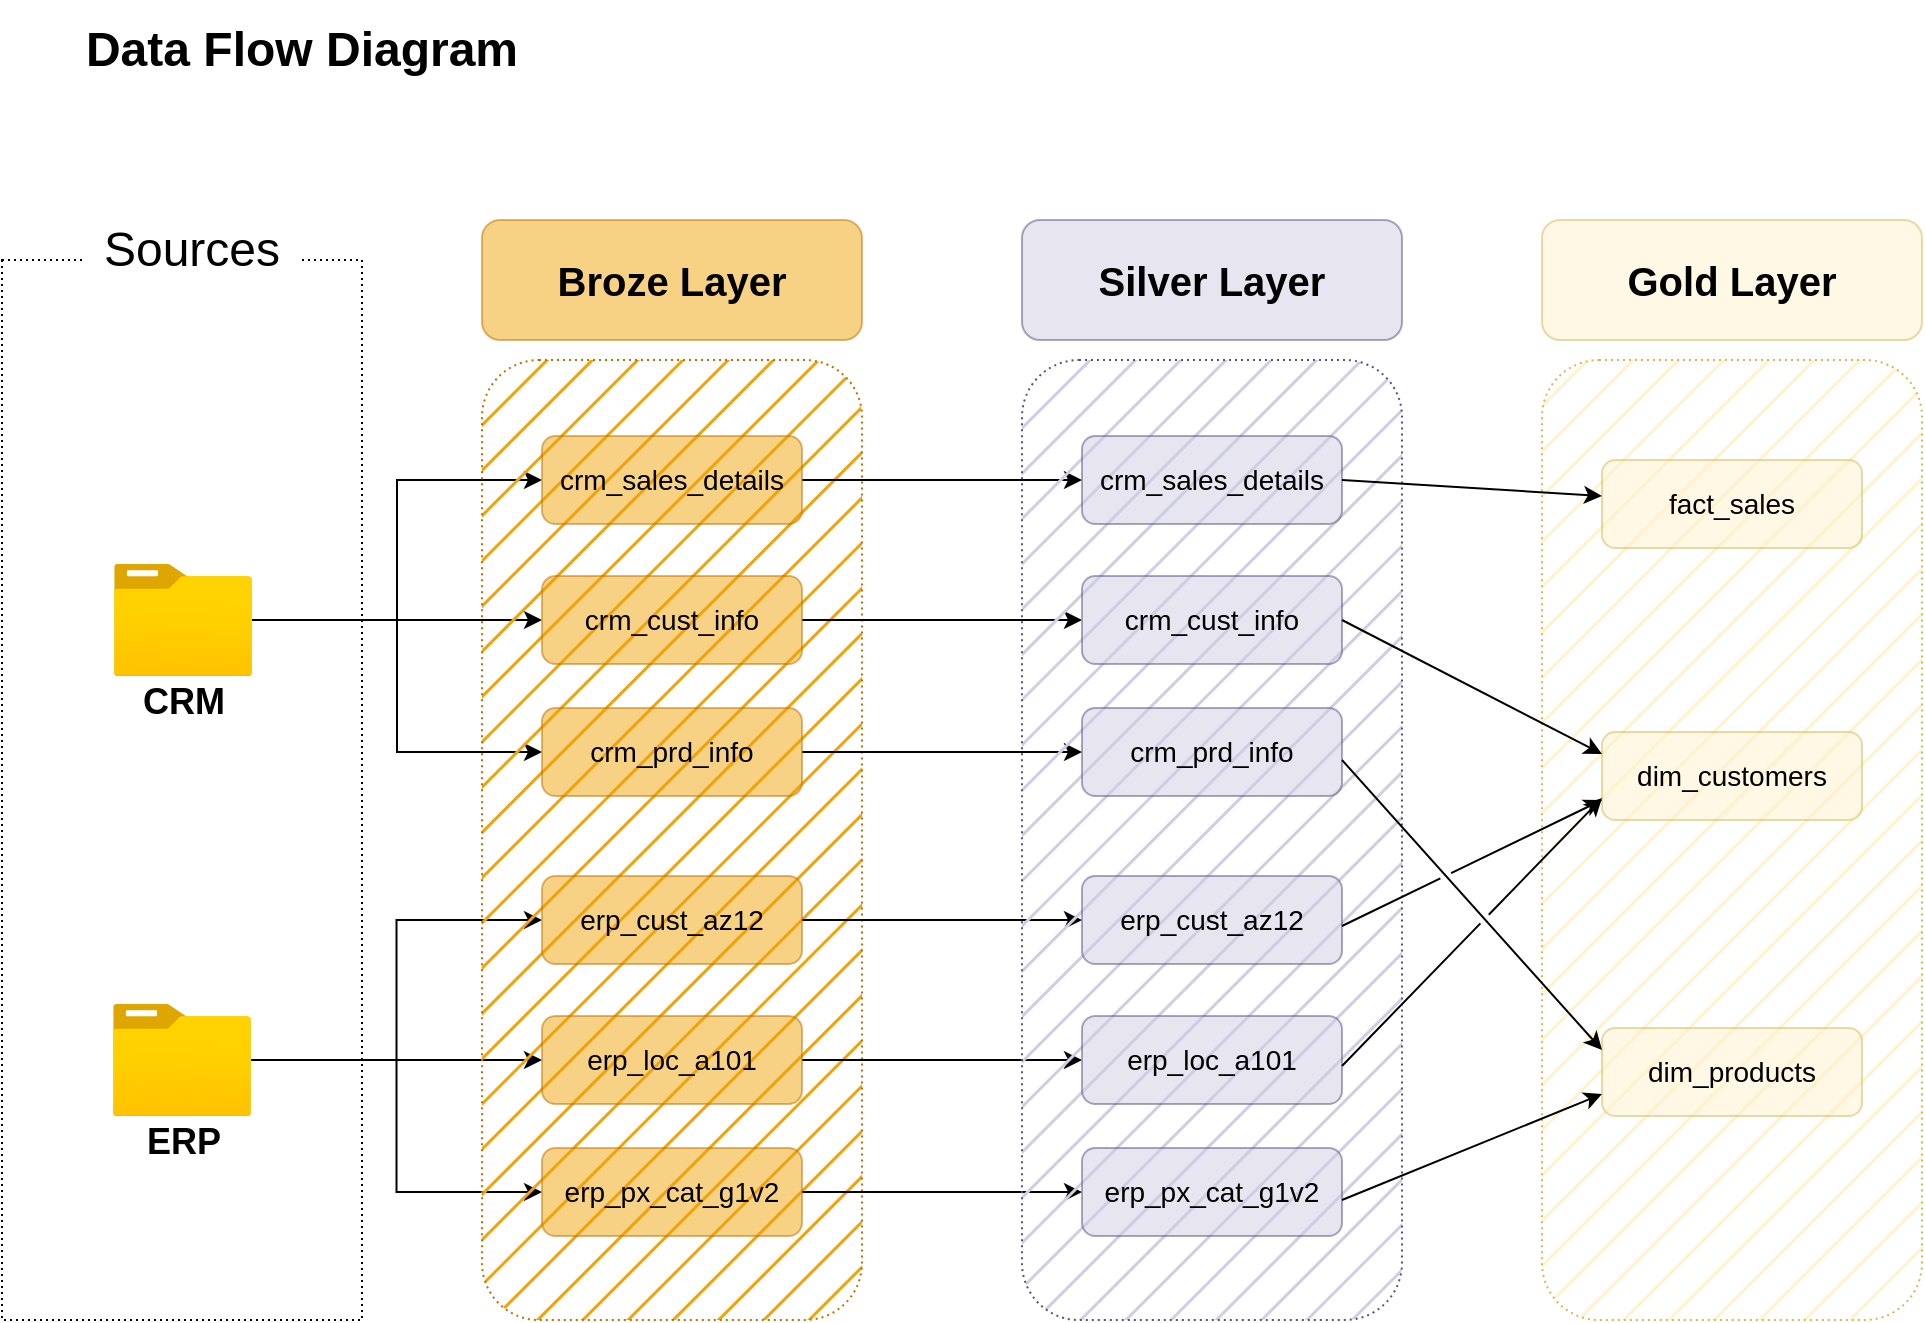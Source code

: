 <mxfile version="28.1.2">
  <diagram name="Page-1" id="NF-cUtigBIaaqxSVGPT4">
    <mxGraphModel dx="1489" dy="1034" grid="1" gridSize="10" guides="1" tooltips="1" connect="1" arrows="1" fold="1" page="1" pageScale="1" pageWidth="1200" pageHeight="1920" math="0" shadow="0">
      <root>
        <mxCell id="0" />
        <mxCell id="1" parent="0" />
        <mxCell id="nMMCn2jiudhXf3QYWPcu-1" value="Data Flow Diagram" style="text;html=1;align=center;verticalAlign=middle;whiteSpace=wrap;rounded=0;fontSize=24;fontStyle=1" vertex="1" parent="1">
          <mxGeometry x="10" width="300" height="50" as="geometry" />
        </mxCell>
        <mxCell id="nMMCn2jiudhXf3QYWPcu-2" value="" style="rounded=0;whiteSpace=wrap;html=1;fontColor=default;fillColor=none;dashed=1;dashPattern=1 2;" vertex="1" parent="1">
          <mxGeometry x="10" y="130" width="180" height="530" as="geometry" />
        </mxCell>
        <mxCell id="nMMCn2jiudhXf3QYWPcu-3" value="&lt;font style=&quot;font-size: 24px;&quot;&gt;Sources&lt;/font&gt;" style="text;html=1;align=center;verticalAlign=middle;whiteSpace=wrap;rounded=0;fillColor=default;" vertex="1" parent="1">
          <mxGeometry x="50" y="100" width="110" height="50" as="geometry" />
        </mxCell>
        <mxCell id="nMMCn2jiudhXf3QYWPcu-18" style="edgeStyle=orthogonalEdgeStyle;rounded=0;orthogonalLoop=1;jettySize=auto;html=1;entryX=0;entryY=0.5;entryDx=0;entryDy=0;" edge="1" parent="1" source="nMMCn2jiudhXf3QYWPcu-4" target="nMMCn2jiudhXf3QYWPcu-15">
          <mxGeometry relative="1" as="geometry" />
        </mxCell>
        <mxCell id="nMMCn2jiudhXf3QYWPcu-19" style="edgeStyle=orthogonalEdgeStyle;rounded=0;orthogonalLoop=1;jettySize=auto;html=1;entryX=0;entryY=0.5;entryDx=0;entryDy=0;" edge="1" parent="1" source="nMMCn2jiudhXf3QYWPcu-4" target="nMMCn2jiudhXf3QYWPcu-10">
          <mxGeometry relative="1" as="geometry" />
        </mxCell>
        <mxCell id="nMMCn2jiudhXf3QYWPcu-20" style="edgeStyle=orthogonalEdgeStyle;rounded=0;orthogonalLoop=1;jettySize=auto;html=1;entryX=0;entryY=0.5;entryDx=0;entryDy=0;" edge="1" parent="1" source="nMMCn2jiudhXf3QYWPcu-4" target="nMMCn2jiudhXf3QYWPcu-16">
          <mxGeometry relative="1" as="geometry" />
        </mxCell>
        <mxCell id="nMMCn2jiudhXf3QYWPcu-4" value="" style="image;aspect=fixed;html=1;points=[];align=center;fontSize=12;image=img/lib/azure2/general/Folder_Blank.svg;" vertex="1" parent="1">
          <mxGeometry x="66" y="282" width="69" height="56.0" as="geometry" />
        </mxCell>
        <mxCell id="nMMCn2jiudhXf3QYWPcu-5" value="&lt;b&gt;&lt;font style=&quot;font-size: 18px;&quot;&gt;CRM&lt;/font&gt;&lt;/b&gt;" style="text;html=1;align=center;verticalAlign=middle;whiteSpace=wrap;rounded=0;" vertex="1" parent="1">
          <mxGeometry x="70.5" y="336" width="60" height="30" as="geometry" />
        </mxCell>
        <mxCell id="nMMCn2jiudhXf3QYWPcu-30" style="edgeStyle=orthogonalEdgeStyle;rounded=0;orthogonalLoop=1;jettySize=auto;html=1;entryX=0;entryY=0.5;entryDx=0;entryDy=0;" edge="1" parent="1" source="nMMCn2jiudhXf3QYWPcu-6" target="nMMCn2jiudhXf3QYWPcu-22">
          <mxGeometry relative="1" as="geometry" />
        </mxCell>
        <mxCell id="nMMCn2jiudhXf3QYWPcu-31" style="edgeStyle=orthogonalEdgeStyle;rounded=0;orthogonalLoop=1;jettySize=auto;html=1;entryX=0;entryY=0.5;entryDx=0;entryDy=0;" edge="1" parent="1" source="nMMCn2jiudhXf3QYWPcu-6" target="nMMCn2jiudhXf3QYWPcu-21">
          <mxGeometry relative="1" as="geometry" />
        </mxCell>
        <mxCell id="nMMCn2jiudhXf3QYWPcu-32" style="edgeStyle=orthogonalEdgeStyle;rounded=0;orthogonalLoop=1;jettySize=auto;html=1;entryX=0;entryY=0.5;entryDx=0;entryDy=0;" edge="1" parent="1" source="nMMCn2jiudhXf3QYWPcu-6" target="nMMCn2jiudhXf3QYWPcu-23">
          <mxGeometry relative="1" as="geometry" />
        </mxCell>
        <mxCell id="nMMCn2jiudhXf3QYWPcu-6" value="" style="image;aspect=fixed;html=1;points=[];align=center;fontSize=12;image=img/lib/azure2/general/Folder_Blank.svg;" vertex="1" parent="1">
          <mxGeometry x="65.5" y="502" width="69" height="56.0" as="geometry" />
        </mxCell>
        <mxCell id="nMMCn2jiudhXf3QYWPcu-7" value="&lt;b&gt;&lt;font style=&quot;font-size: 18px;&quot;&gt;ERP&lt;/font&gt;&lt;/b&gt;" style="text;html=1;align=center;verticalAlign=middle;whiteSpace=wrap;rounded=0;" vertex="1" parent="1">
          <mxGeometry x="70.5" y="556" width="60" height="30" as="geometry" />
        </mxCell>
        <mxCell id="nMMCn2jiudhXf3QYWPcu-8" value="" style="rounded=1;whiteSpace=wrap;html=1;fontColor=#000000;fillColor=#f0a30a;dashed=1;dashPattern=1 2;strokeColor=#BD7000;fillStyle=hatch;" vertex="1" parent="1">
          <mxGeometry x="250" y="180" width="190" height="480" as="geometry" />
        </mxCell>
        <mxCell id="nMMCn2jiudhXf3QYWPcu-9" value="Broze Layer" style="rounded=1;whiteSpace=wrap;html=1;fontSize=20;fillColor=#f0a30a;fontColor=#000000;strokeColor=#BD7000;gradientColor=none;opacity=50;fontStyle=1" vertex="1" parent="1">
          <mxGeometry x="250" y="110" width="190" height="60" as="geometry" />
        </mxCell>
        <mxCell id="nMMCn2jiudhXf3QYWPcu-49" style="edgeStyle=orthogonalEdgeStyle;rounded=0;orthogonalLoop=1;jettySize=auto;html=1;" edge="1" parent="1" source="nMMCn2jiudhXf3QYWPcu-10" target="nMMCn2jiudhXf3QYWPcu-43">
          <mxGeometry relative="1" as="geometry" />
        </mxCell>
        <mxCell id="nMMCn2jiudhXf3QYWPcu-10" value="crm_sales_details" style="rounded=1;whiteSpace=wrap;html=1;fontSize=14;fillColor=#f0a30a;fontColor=#000000;strokeColor=#BD7000;gradientColor=none;opacity=50;" vertex="1" parent="1">
          <mxGeometry x="280" y="218" width="130" height="44" as="geometry" />
        </mxCell>
        <mxCell id="nMMCn2jiudhXf3QYWPcu-50" style="edgeStyle=orthogonalEdgeStyle;rounded=0;orthogonalLoop=1;jettySize=auto;html=1;entryX=0;entryY=0.5;entryDx=0;entryDy=0;" edge="1" parent="1" source="nMMCn2jiudhXf3QYWPcu-15" target="nMMCn2jiudhXf3QYWPcu-44">
          <mxGeometry relative="1" as="geometry" />
        </mxCell>
        <mxCell id="nMMCn2jiudhXf3QYWPcu-15" value="crm_cust_info" style="rounded=1;whiteSpace=wrap;html=1;fontSize=14;fillColor=#f0a30a;fontColor=#000000;strokeColor=#BD7000;gradientColor=none;opacity=50;" vertex="1" parent="1">
          <mxGeometry x="280" y="288" width="130" height="44" as="geometry" />
        </mxCell>
        <mxCell id="nMMCn2jiudhXf3QYWPcu-51" style="edgeStyle=orthogonalEdgeStyle;rounded=0;orthogonalLoop=1;jettySize=auto;html=1;" edge="1" parent="1" source="nMMCn2jiudhXf3QYWPcu-16" target="nMMCn2jiudhXf3QYWPcu-45">
          <mxGeometry relative="1" as="geometry" />
        </mxCell>
        <mxCell id="nMMCn2jiudhXf3QYWPcu-16" value="crm_prd_info" style="rounded=1;whiteSpace=wrap;html=1;fontSize=14;fillColor=#f0a30a;fontColor=#000000;strokeColor=#BD7000;gradientColor=none;opacity=50;" vertex="1" parent="1">
          <mxGeometry x="280" y="354" width="130" height="44" as="geometry" />
        </mxCell>
        <mxCell id="nMMCn2jiudhXf3QYWPcu-52" style="edgeStyle=orthogonalEdgeStyle;rounded=0;orthogonalLoop=1;jettySize=auto;html=1;" edge="1" parent="1" source="nMMCn2jiudhXf3QYWPcu-21" target="nMMCn2jiudhXf3QYWPcu-46">
          <mxGeometry relative="1" as="geometry" />
        </mxCell>
        <mxCell id="nMMCn2jiudhXf3QYWPcu-21" value="erp_cust_az12" style="rounded=1;whiteSpace=wrap;html=1;fontSize=14;fillColor=#f0a30a;fontColor=#000000;strokeColor=#BD7000;gradientColor=none;opacity=50;" vertex="1" parent="1">
          <mxGeometry x="280" y="438" width="130" height="44" as="geometry" />
        </mxCell>
        <mxCell id="nMMCn2jiudhXf3QYWPcu-53" style="edgeStyle=orthogonalEdgeStyle;rounded=0;orthogonalLoop=1;jettySize=auto;html=1;" edge="1" parent="1" source="nMMCn2jiudhXf3QYWPcu-22" target="nMMCn2jiudhXf3QYWPcu-47">
          <mxGeometry relative="1" as="geometry" />
        </mxCell>
        <mxCell id="nMMCn2jiudhXf3QYWPcu-22" value="erp_loc_a101" style="rounded=1;whiteSpace=wrap;html=1;fontSize=14;fillColor=#f0a30a;fontColor=#000000;strokeColor=#BD7000;gradientColor=none;opacity=50;" vertex="1" parent="1">
          <mxGeometry x="280" y="508" width="130" height="44" as="geometry" />
        </mxCell>
        <mxCell id="nMMCn2jiudhXf3QYWPcu-54" style="edgeStyle=orthogonalEdgeStyle;rounded=0;orthogonalLoop=1;jettySize=auto;html=1;" edge="1" parent="1" source="nMMCn2jiudhXf3QYWPcu-23" target="nMMCn2jiudhXf3QYWPcu-48">
          <mxGeometry relative="1" as="geometry" />
        </mxCell>
        <mxCell id="nMMCn2jiudhXf3QYWPcu-23" value="erp_px_cat_g1v2" style="rounded=1;whiteSpace=wrap;html=1;fontSize=14;fillColor=#f0a30a;fontColor=#000000;strokeColor=#BD7000;gradientColor=none;opacity=50;" vertex="1" parent="1">
          <mxGeometry x="280" y="574" width="130" height="44" as="geometry" />
        </mxCell>
        <mxCell id="nMMCn2jiudhXf3QYWPcu-41" value="" style="rounded=1;whiteSpace=wrap;html=1;fillColor=#d0cee2;dashed=1;dashPattern=1 2;strokeColor=#56517e;fillStyle=hatch;" vertex="1" parent="1">
          <mxGeometry x="520" y="180" width="190" height="480" as="geometry" />
        </mxCell>
        <mxCell id="nMMCn2jiudhXf3QYWPcu-42" value="Silver Layer" style="rounded=1;whiteSpace=wrap;html=1;fontSize=20;fillColor=#d0cee2;strokeColor=#56517e;opacity=50;fontStyle=1" vertex="1" parent="1">
          <mxGeometry x="520" y="110" width="190" height="60" as="geometry" />
        </mxCell>
        <mxCell id="nMMCn2jiudhXf3QYWPcu-43" value="crm_sales_details" style="rounded=1;whiteSpace=wrap;html=1;fontSize=14;fillColor=#d0cee2;strokeColor=#56517e;opacity=50;" vertex="1" parent="1">
          <mxGeometry x="550" y="218" width="130" height="44" as="geometry" />
        </mxCell>
        <mxCell id="nMMCn2jiudhXf3QYWPcu-44" value="crm_cust_info" style="rounded=1;whiteSpace=wrap;html=1;fontSize=14;fillColor=#d0cee2;strokeColor=#56517e;opacity=50;" vertex="1" parent="1">
          <mxGeometry x="550" y="288" width="130" height="44" as="geometry" />
        </mxCell>
        <mxCell id="nMMCn2jiudhXf3QYWPcu-45" value="crm_prd_info" style="rounded=1;whiteSpace=wrap;html=1;fontSize=14;fillColor=#d0cee2;strokeColor=#56517e;opacity=50;" vertex="1" parent="1">
          <mxGeometry x="550" y="354" width="130" height="44" as="geometry" />
        </mxCell>
        <mxCell id="nMMCn2jiudhXf3QYWPcu-46" value="erp_cust_az12" style="rounded=1;whiteSpace=wrap;html=1;fontSize=14;fillColor=#d0cee2;strokeColor=#56517e;opacity=50;" vertex="1" parent="1">
          <mxGeometry x="550" y="438" width="130" height="44" as="geometry" />
        </mxCell>
        <mxCell id="nMMCn2jiudhXf3QYWPcu-47" value="erp_loc_a101" style="rounded=1;whiteSpace=wrap;html=1;fontSize=14;fillColor=#d0cee2;strokeColor=#56517e;opacity=50;" vertex="1" parent="1">
          <mxGeometry x="550" y="508" width="130" height="44" as="geometry" />
        </mxCell>
        <mxCell id="nMMCn2jiudhXf3QYWPcu-48" value="erp_px_cat_g1v2" style="rounded=1;whiteSpace=wrap;html=1;fontSize=14;fillColor=#d0cee2;strokeColor=#56517e;opacity=50;" vertex="1" parent="1">
          <mxGeometry x="550" y="574" width="130" height="44" as="geometry" />
        </mxCell>
        <mxCell id="nMMCn2jiudhXf3QYWPcu-55" value="" style="rounded=1;whiteSpace=wrap;html=1;fillColor=#fff2cc;dashed=1;dashPattern=1 2;strokeColor=#d6b656;fillStyle=hatch;gradientColor=none;shadow=0;glass=0;" vertex="1" parent="1">
          <mxGeometry x="780" y="180" width="190" height="480" as="geometry" />
        </mxCell>
        <mxCell id="nMMCn2jiudhXf3QYWPcu-56" value="Gold Layer" style="rounded=1;whiteSpace=wrap;html=1;fontSize=20;fillColor=#fff2cc;strokeColor=#d6b656;opacity=50;gradientColor=none;fontStyle=1;fillStyle=solid;" vertex="1" parent="1">
          <mxGeometry x="780" y="110" width="190" height="60" as="geometry" />
        </mxCell>
        <mxCell id="nMMCn2jiudhXf3QYWPcu-57" value="fact_sales" style="rounded=1;whiteSpace=wrap;html=1;fontSize=14;fillColor=#fff2cc;strokeColor=#d6b656;opacity=50;gradientColor=none;fillStyle=solid;" vertex="1" parent="1">
          <mxGeometry x="810" y="230" width="130" height="44" as="geometry" />
        </mxCell>
        <mxCell id="nMMCn2jiudhXf3QYWPcu-58" value="dim_customers" style="rounded=1;whiteSpace=wrap;html=1;fontSize=14;fillColor=#fff2cc;strokeColor=#d6b656;opacity=50;gradientColor=none;fillStyle=solid;" vertex="1" parent="1">
          <mxGeometry x="810" y="366" width="130" height="44" as="geometry" />
        </mxCell>
        <mxCell id="nMMCn2jiudhXf3QYWPcu-59" value="dim_products" style="rounded=1;whiteSpace=wrap;html=1;fontSize=14;fillColor=#fff2cc;strokeColor=#d6b656;opacity=50;gradientColor=none;fillStyle=solid;" vertex="1" parent="1">
          <mxGeometry x="810" y="514" width="130" height="44" as="geometry" />
        </mxCell>
        <mxCell id="nMMCn2jiudhXf3QYWPcu-64" value="" style="endArrow=classic;html=1;rounded=0;exitX=1;exitY=0.5;exitDx=0;exitDy=0;" edge="1" parent="1" source="nMMCn2jiudhXf3QYWPcu-43" target="nMMCn2jiudhXf3QYWPcu-57">
          <mxGeometry width="50" height="50" relative="1" as="geometry">
            <mxPoint x="730" y="338" as="sourcePoint" />
            <mxPoint x="780" y="288" as="targetPoint" />
          </mxGeometry>
        </mxCell>
        <mxCell id="nMMCn2jiudhXf3QYWPcu-65" value="" style="endArrow=classic;html=1;rounded=0;exitX=1;exitY=0.5;exitDx=0;exitDy=0;entryX=0;entryY=0.25;entryDx=0;entryDy=0;jumpStyle=gap;" edge="1" parent="1" target="nMMCn2jiudhXf3QYWPcu-58">
          <mxGeometry width="50" height="50" relative="1" as="geometry">
            <mxPoint x="680" y="310" as="sourcePoint" />
            <mxPoint x="810" y="318" as="targetPoint" />
          </mxGeometry>
        </mxCell>
        <mxCell id="nMMCn2jiudhXf3QYWPcu-66" value="" style="endArrow=classic;html=1;rounded=0;exitX=1;exitY=0.5;exitDx=0;exitDy=0;entryX=0;entryY=0.25;entryDx=0;entryDy=0;jumpStyle=gap;" edge="1" parent="1" target="nMMCn2jiudhXf3QYWPcu-59">
          <mxGeometry width="50" height="50" relative="1" as="geometry">
            <mxPoint x="680" y="380" as="sourcePoint" />
            <mxPoint x="820" y="450" as="targetPoint" />
          </mxGeometry>
        </mxCell>
        <mxCell id="nMMCn2jiudhXf3QYWPcu-67" value="" style="endArrow=classic;html=1;rounded=0;exitX=1;exitY=0.5;exitDx=0;exitDy=0;entryX=0;entryY=0.75;entryDx=0;entryDy=0;jumpStyle=gap;" edge="1" parent="1" target="nMMCn2jiudhXf3QYWPcu-59">
          <mxGeometry width="50" height="50" relative="1" as="geometry">
            <mxPoint x="680" y="600" as="sourcePoint" />
            <mxPoint x="810" y="745" as="targetPoint" />
          </mxGeometry>
        </mxCell>
        <mxCell id="nMMCn2jiudhXf3QYWPcu-68" value="" style="endArrow=classic;html=1;rounded=0;exitX=1;exitY=0.5;exitDx=0;exitDy=0;entryX=0;entryY=0.75;entryDx=0;entryDy=0;jumpStyle=gap;" edge="1" parent="1" target="nMMCn2jiudhXf3QYWPcu-58">
          <mxGeometry width="50" height="50" relative="1" as="geometry">
            <mxPoint x="680" y="533" as="sourcePoint" />
            <mxPoint x="810" y="480" as="targetPoint" />
          </mxGeometry>
        </mxCell>
        <mxCell id="nMMCn2jiudhXf3QYWPcu-69" value="" style="endArrow=classic;html=1;rounded=0;exitX=1;exitY=0.5;exitDx=0;exitDy=0;jumpStyle=gap;" edge="1" parent="1">
          <mxGeometry width="50" height="50" relative="1" as="geometry">
            <mxPoint x="680" y="463" as="sourcePoint" />
            <mxPoint x="810" y="400" as="targetPoint" />
          </mxGeometry>
        </mxCell>
      </root>
    </mxGraphModel>
  </diagram>
</mxfile>

